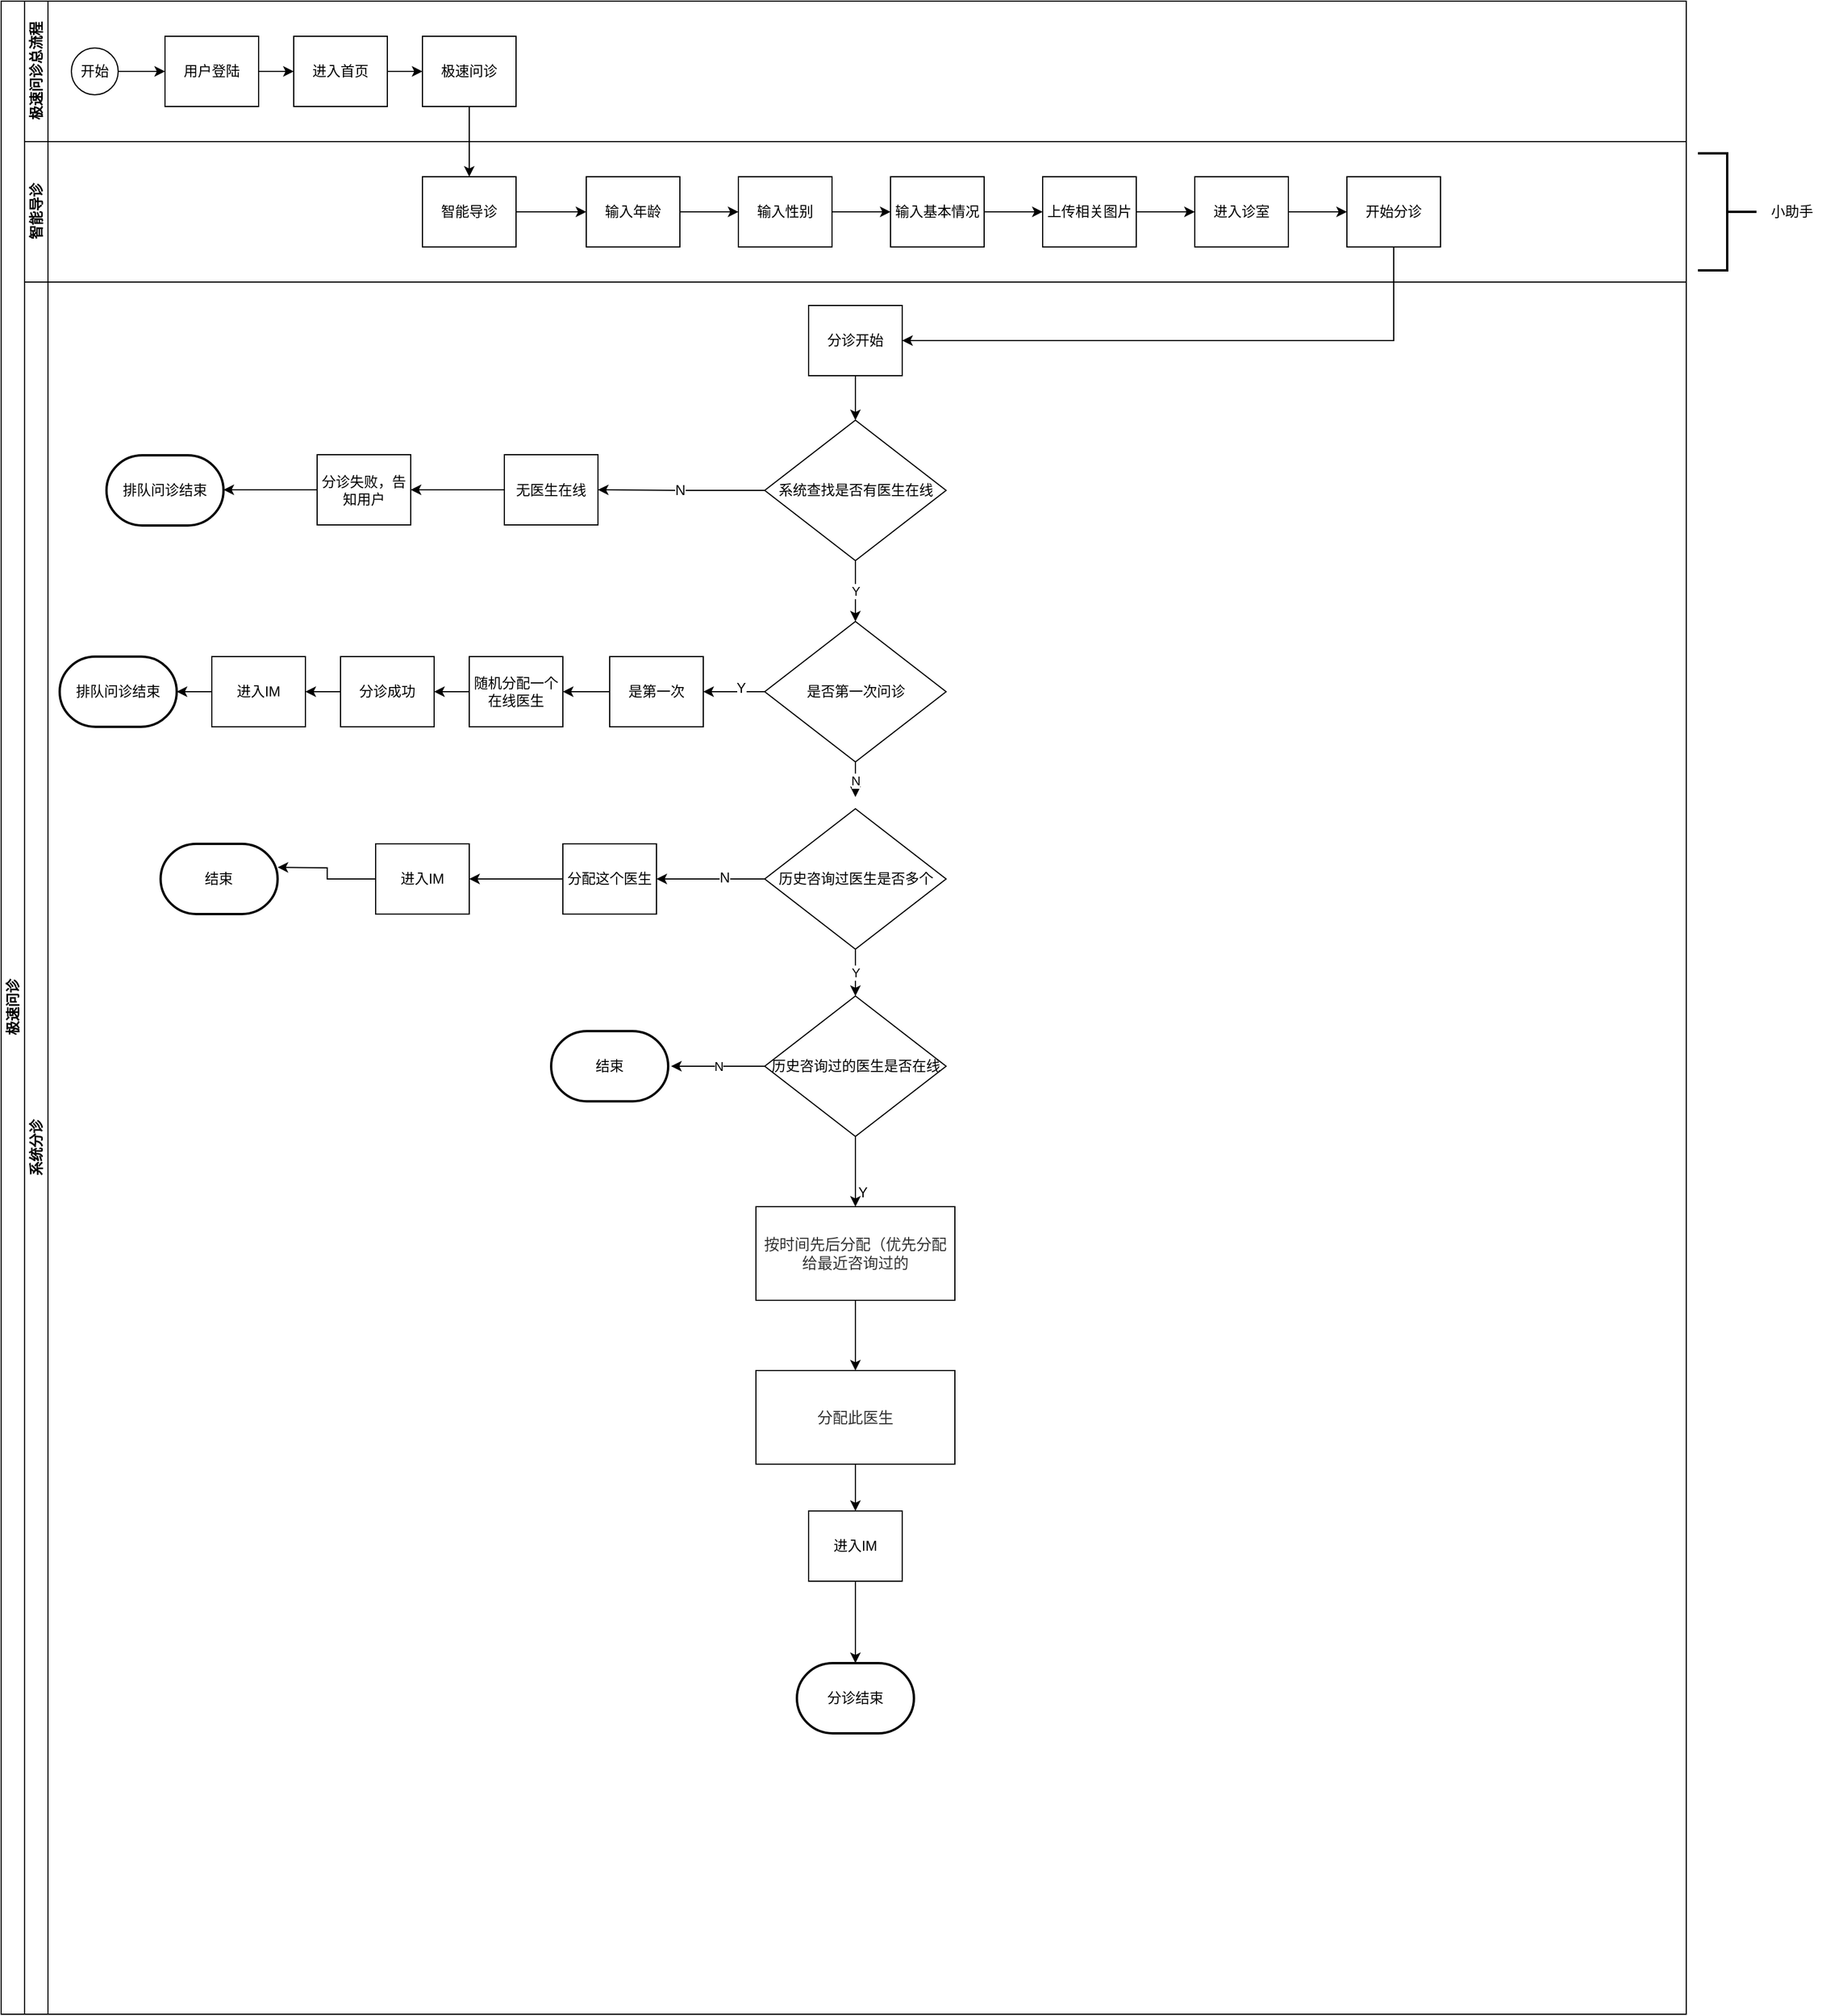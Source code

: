 <mxfile version="12.9.0" type="github">
  <diagram id="prtHgNgQTEPvFCAcTncT" name="Page-1">
    <mxGraphModel dx="822" dy="1602" grid="1" gridSize="10" guides="1" tooltips="1" connect="1" arrows="1" fold="1" page="1" pageScale="1" pageWidth="1654" pageHeight="1169" math="0" shadow="0">
      <root>
        <mxCell id="0" />
        <mxCell id="1" parent="0" />
        <mxCell id="dNxyNK7c78bLwvsdeMH5-19" value="极速问诊" style="swimlane;html=1;childLayout=stackLayout;resizeParent=1;resizeParentMax=0;horizontal=0;startSize=20;horizontalStack=0;" parent="1" vertex="1">
          <mxGeometry x="10" y="120" width="1440" height="1720" as="geometry" />
        </mxCell>
        <mxCell id="dNxyNK7c78bLwvsdeMH5-20" value="极速问诊总流程" style="swimlane;html=1;startSize=20;horizontal=0;" parent="dNxyNK7c78bLwvsdeMH5-19" vertex="1">
          <mxGeometry x="20" width="1420" height="120" as="geometry" />
        </mxCell>
        <mxCell id="dNxyNK7c78bLwvsdeMH5-25" value="" style="edgeStyle=orthogonalEdgeStyle;rounded=0;orthogonalLoop=1;jettySize=auto;html=1;" parent="dNxyNK7c78bLwvsdeMH5-20" source="dNxyNK7c78bLwvsdeMH5-23" target="dNxyNK7c78bLwvsdeMH5-24" edge="1">
          <mxGeometry relative="1" as="geometry" />
        </mxCell>
        <mxCell id="7WOLRkiO_IoQXGCOXDz5-13" value="极速问诊" style="rounded=0;whiteSpace=wrap;html=1;fontFamily=Helvetica;fontSize=12;fontColor=#000000;align=center;" vertex="1" parent="dNxyNK7c78bLwvsdeMH5-20">
          <mxGeometry x="340" y="30" width="80" height="60" as="geometry" />
        </mxCell>
        <mxCell id="7WOLRkiO_IoQXGCOXDz5-10" value="进入首页" style="rounded=0;whiteSpace=wrap;html=1;fontFamily=Helvetica;fontSize=12;fontColor=#000000;align=center;" vertex="1" parent="dNxyNK7c78bLwvsdeMH5-20">
          <mxGeometry x="230" y="30" width="80" height="60" as="geometry" />
        </mxCell>
        <mxCell id="dNxyNK7c78bLwvsdeMH5-23" value="开始" style="ellipse;whiteSpace=wrap;html=1;" parent="dNxyNK7c78bLwvsdeMH5-20" vertex="1">
          <mxGeometry x="40" y="40" width="40" height="40" as="geometry" />
        </mxCell>
        <mxCell id="7WOLRkiO_IoQXGCOXDz5-11" value="" style="edgeStyle=orthogonalEdgeStyle;rounded=0;orthogonalLoop=1;jettySize=auto;html=1;" edge="1" parent="dNxyNK7c78bLwvsdeMH5-20" source="dNxyNK7c78bLwvsdeMH5-24" target="7WOLRkiO_IoQXGCOXDz5-10">
          <mxGeometry relative="1" as="geometry" />
        </mxCell>
        <mxCell id="dNxyNK7c78bLwvsdeMH5-24" value="用户登陆" style="rounded=0;whiteSpace=wrap;html=1;fontFamily=Helvetica;fontSize=12;fontColor=#000000;align=center;" parent="dNxyNK7c78bLwvsdeMH5-20" vertex="1">
          <mxGeometry x="120" y="30" width="80" height="60" as="geometry" />
        </mxCell>
        <mxCell id="7WOLRkiO_IoQXGCOXDz5-14" value="" style="edgeStyle=orthogonalEdgeStyle;rounded=0;orthogonalLoop=1;jettySize=auto;html=1;" edge="1" parent="dNxyNK7c78bLwvsdeMH5-20" source="7WOLRkiO_IoQXGCOXDz5-10" target="7WOLRkiO_IoQXGCOXDz5-13">
          <mxGeometry relative="1" as="geometry" />
        </mxCell>
        <mxCell id="dNxyNK7c78bLwvsdeMH5-21" value="智能导诊" style="swimlane;html=1;startSize=20;horizontal=0;" parent="dNxyNK7c78bLwvsdeMH5-19" vertex="1">
          <mxGeometry x="20" y="120" width="1420" height="120" as="geometry" />
        </mxCell>
        <mxCell id="7WOLRkiO_IoQXGCOXDz5-18" value="" style="edgeStyle=orthogonalEdgeStyle;rounded=0;orthogonalLoop=1;jettySize=auto;html=1;" edge="1" parent="dNxyNK7c78bLwvsdeMH5-21" source="7WOLRkiO_IoQXGCOXDz5-15" target="7WOLRkiO_IoQXGCOXDz5-17">
          <mxGeometry relative="1" as="geometry" />
        </mxCell>
        <mxCell id="7WOLRkiO_IoQXGCOXDz5-26" value="" style="edgeStyle=orthogonalEdgeStyle;rounded=0;orthogonalLoop=1;jettySize=auto;html=1;" edge="1" parent="dNxyNK7c78bLwvsdeMH5-21" source="7WOLRkiO_IoQXGCOXDz5-23" target="7WOLRkiO_IoQXGCOXDz5-25">
          <mxGeometry relative="1" as="geometry" />
        </mxCell>
        <mxCell id="7WOLRkiO_IoQXGCOXDz5-15" value="智能导诊" style="rounded=0;whiteSpace=wrap;html=1;fontFamily=Helvetica;fontSize=12;fontColor=#000000;align=center;" vertex="1" parent="dNxyNK7c78bLwvsdeMH5-21">
          <mxGeometry x="340" y="30" width="80" height="60" as="geometry" />
        </mxCell>
        <mxCell id="7WOLRkiO_IoQXGCOXDz5-20" value="" style="edgeStyle=orthogonalEdgeStyle;rounded=0;orthogonalLoop=1;jettySize=auto;html=1;" edge="1" parent="dNxyNK7c78bLwvsdeMH5-21" source="7WOLRkiO_IoQXGCOXDz5-17" target="7WOLRkiO_IoQXGCOXDz5-19">
          <mxGeometry relative="1" as="geometry" />
        </mxCell>
        <mxCell id="7WOLRkiO_IoQXGCOXDz5-22" value="" style="edgeStyle=orthogonalEdgeStyle;rounded=0;orthogonalLoop=1;jettySize=auto;html=1;" edge="1" parent="dNxyNK7c78bLwvsdeMH5-21" source="7WOLRkiO_IoQXGCOXDz5-19" target="7WOLRkiO_IoQXGCOXDz5-21">
          <mxGeometry relative="1" as="geometry" />
        </mxCell>
        <mxCell id="7WOLRkiO_IoQXGCOXDz5-24" value="" style="edgeStyle=orthogonalEdgeStyle;rounded=0;orthogonalLoop=1;jettySize=auto;html=1;" edge="1" parent="dNxyNK7c78bLwvsdeMH5-21" source="7WOLRkiO_IoQXGCOXDz5-21" target="7WOLRkiO_IoQXGCOXDz5-23">
          <mxGeometry relative="1" as="geometry" />
        </mxCell>
        <mxCell id="7WOLRkiO_IoQXGCOXDz5-29" value="" style="edgeStyle=orthogonalEdgeStyle;rounded=0;orthogonalLoop=1;jettySize=auto;html=1;" edge="1" parent="dNxyNK7c78bLwvsdeMH5-21" source="7WOLRkiO_IoQXGCOXDz5-25" target="7WOLRkiO_IoQXGCOXDz5-28">
          <mxGeometry relative="1" as="geometry" />
        </mxCell>
        <mxCell id="7WOLRkiO_IoQXGCOXDz5-25" value="进入诊室" style="rounded=0;whiteSpace=wrap;html=1;fontFamily=Helvetica;fontSize=12;fontColor=#000000;align=center;" vertex="1" parent="dNxyNK7c78bLwvsdeMH5-21">
          <mxGeometry x="1000" y="30" width="80" height="60" as="geometry" />
        </mxCell>
        <mxCell id="7WOLRkiO_IoQXGCOXDz5-21" value="输入基本情况" style="rounded=0;whiteSpace=wrap;html=1;fontFamily=Helvetica;fontSize=12;fontColor=#000000;align=center;" vertex="1" parent="dNxyNK7c78bLwvsdeMH5-21">
          <mxGeometry x="740" y="30" width="80" height="60" as="geometry" />
        </mxCell>
        <mxCell id="7WOLRkiO_IoQXGCOXDz5-17" value="输入年龄" style="rounded=0;whiteSpace=wrap;html=1;fontFamily=Helvetica;fontSize=12;fontColor=#000000;align=center;" vertex="1" parent="dNxyNK7c78bLwvsdeMH5-21">
          <mxGeometry x="480" y="30" width="80" height="60" as="geometry" />
        </mxCell>
        <mxCell id="7WOLRkiO_IoQXGCOXDz5-19" value="输入性别" style="rounded=0;whiteSpace=wrap;html=1;fontFamily=Helvetica;fontSize=12;fontColor=#000000;align=center;" vertex="1" parent="dNxyNK7c78bLwvsdeMH5-21">
          <mxGeometry x="610" y="30" width="80" height="60" as="geometry" />
        </mxCell>
        <mxCell id="7WOLRkiO_IoQXGCOXDz5-23" value="上传相关图片" style="rounded=0;whiteSpace=wrap;html=1;fontFamily=Helvetica;fontSize=12;fontColor=#000000;align=center;" vertex="1" parent="dNxyNK7c78bLwvsdeMH5-21">
          <mxGeometry x="870" y="30" width="80" height="60" as="geometry" />
        </mxCell>
        <mxCell id="7WOLRkiO_IoQXGCOXDz5-28" value="开始分诊" style="rounded=0;whiteSpace=wrap;html=1;fontFamily=Helvetica;fontSize=12;fontColor=#000000;align=center;" vertex="1" parent="dNxyNK7c78bLwvsdeMH5-21">
          <mxGeometry x="1130" y="30" width="80" height="60" as="geometry" />
        </mxCell>
        <mxCell id="7WOLRkiO_IoQXGCOXDz5-16" value="" style="edgeStyle=orthogonalEdgeStyle;rounded=0;orthogonalLoop=1;jettySize=auto;html=1;" edge="1" parent="dNxyNK7c78bLwvsdeMH5-19" source="7WOLRkiO_IoQXGCOXDz5-13" target="7WOLRkiO_IoQXGCOXDz5-15">
          <mxGeometry relative="1" as="geometry" />
        </mxCell>
        <mxCell id="7WOLRkiO_IoQXGCOXDz5-31" value="" style="edgeStyle=orthogonalEdgeStyle;rounded=0;orthogonalLoop=1;jettySize=auto;html=1;entryX=1;entryY=0.5;entryDx=0;entryDy=0;" edge="1" parent="dNxyNK7c78bLwvsdeMH5-19" source="7WOLRkiO_IoQXGCOXDz5-28" target="7WOLRkiO_IoQXGCOXDz5-30">
          <mxGeometry relative="1" as="geometry">
            <Array as="points">
              <mxPoint x="1190" y="290" />
            </Array>
          </mxGeometry>
        </mxCell>
        <mxCell id="dNxyNK7c78bLwvsdeMH5-22" value="系统分诊" style="swimlane;html=1;startSize=20;horizontal=0;" parent="dNxyNK7c78bLwvsdeMH5-19" vertex="1">
          <mxGeometry x="20" y="240" width="1420" height="1480" as="geometry" />
        </mxCell>
        <mxCell id="7WOLRkiO_IoQXGCOXDz5-41" value="" style="edgeStyle=orthogonalEdgeStyle;rounded=0;orthogonalLoop=1;jettySize=auto;html=1;" edge="1" parent="dNxyNK7c78bLwvsdeMH5-22" source="7WOLRkiO_IoQXGCOXDz5-30" target="7WOLRkiO_IoQXGCOXDz5-32">
          <mxGeometry relative="1" as="geometry" />
        </mxCell>
        <mxCell id="7WOLRkiO_IoQXGCOXDz5-30" value="分诊开始" style="rounded=0;whiteSpace=wrap;html=1;fontFamily=Helvetica;fontSize=12;fontColor=#000000;align=center;" vertex="1" parent="dNxyNK7c78bLwvsdeMH5-22">
          <mxGeometry x="670" y="20" width="80" height="60" as="geometry" />
        </mxCell>
        <mxCell id="7WOLRkiO_IoQXGCOXDz5-35" value="" style="edgeStyle=orthogonalEdgeStyle;rounded=0;orthogonalLoop=1;jettySize=auto;html=1;entryX=1;entryY=0.5;entryDx=0;entryDy=0;" edge="1" parent="dNxyNK7c78bLwvsdeMH5-22" source="7WOLRkiO_IoQXGCOXDz5-32" target="7WOLRkiO_IoQXGCOXDz5-33">
          <mxGeometry relative="1" as="geometry">
            <mxPoint x="575" y="177.5" as="targetPoint" />
          </mxGeometry>
        </mxCell>
        <mxCell id="7WOLRkiO_IoQXGCOXDz5-42" value="N" style="text;html=1;align=center;verticalAlign=middle;resizable=0;points=[];labelBackgroundColor=#ffffff;" vertex="1" connectable="0" parent="7WOLRkiO_IoQXGCOXDz5-35">
          <mxGeometry x="-0.794" y="-2" relative="1" as="geometry">
            <mxPoint x="-58" y="2" as="offset" />
          </mxGeometry>
        </mxCell>
        <mxCell id="7WOLRkiO_IoQXGCOXDz5-37" value="" style="edgeStyle=orthogonalEdgeStyle;rounded=0;orthogonalLoop=1;jettySize=auto;html=1;" edge="1" parent="dNxyNK7c78bLwvsdeMH5-22" source="7WOLRkiO_IoQXGCOXDz5-33" target="7WOLRkiO_IoQXGCOXDz5-36">
          <mxGeometry relative="1" as="geometry" />
        </mxCell>
        <mxCell id="7WOLRkiO_IoQXGCOXDz5-39" value="" style="edgeStyle=orthogonalEdgeStyle;rounded=0;orthogonalLoop=1;jettySize=auto;html=1;" edge="1" parent="dNxyNK7c78bLwvsdeMH5-22" source="7WOLRkiO_IoQXGCOXDz5-36">
          <mxGeometry relative="1" as="geometry">
            <mxPoint x="170" y="177.5" as="targetPoint" />
          </mxGeometry>
        </mxCell>
        <mxCell id="7WOLRkiO_IoQXGCOXDz5-44" value="Y" style="edgeStyle=orthogonalEdgeStyle;rounded=0;orthogonalLoop=1;jettySize=auto;html=1;" edge="1" parent="dNxyNK7c78bLwvsdeMH5-22" source="7WOLRkiO_IoQXGCOXDz5-32" target="7WOLRkiO_IoQXGCOXDz5-43">
          <mxGeometry relative="1" as="geometry" />
        </mxCell>
        <mxCell id="7WOLRkiO_IoQXGCOXDz5-46" value="" style="edgeStyle=orthogonalEdgeStyle;rounded=0;orthogonalLoop=1;jettySize=auto;html=1;" edge="1" parent="dNxyNK7c78bLwvsdeMH5-22" source="7WOLRkiO_IoQXGCOXDz5-43" target="7WOLRkiO_IoQXGCOXDz5-47">
          <mxGeometry relative="1" as="geometry">
            <mxPoint x="552.5" y="350" as="targetPoint" />
          </mxGeometry>
        </mxCell>
        <mxCell id="7WOLRkiO_IoQXGCOXDz5-48" value="Y" style="text;html=1;align=center;verticalAlign=middle;resizable=0;points=[];labelBackgroundColor=#ffffff;" vertex="1" connectable="0" parent="7WOLRkiO_IoQXGCOXDz5-46">
          <mxGeometry x="-0.165" y="-3" relative="1" as="geometry">
            <mxPoint x="1" as="offset" />
          </mxGeometry>
        </mxCell>
        <mxCell id="7WOLRkiO_IoQXGCOXDz5-60" value="N" style="edgeStyle=orthogonalEdgeStyle;rounded=0;orthogonalLoop=1;jettySize=auto;html=1;" edge="1" parent="dNxyNK7c78bLwvsdeMH5-22" source="7WOLRkiO_IoQXGCOXDz5-43">
          <mxGeometry relative="1" as="geometry">
            <mxPoint x="710" y="440" as="targetPoint" />
          </mxGeometry>
        </mxCell>
        <mxCell id="7WOLRkiO_IoQXGCOXDz5-50" value="" style="edgeStyle=orthogonalEdgeStyle;rounded=0;orthogonalLoop=1;jettySize=auto;html=1;" edge="1" parent="dNxyNK7c78bLwvsdeMH5-22" source="7WOLRkiO_IoQXGCOXDz5-47" target="7WOLRkiO_IoQXGCOXDz5-49">
          <mxGeometry relative="1" as="geometry" />
        </mxCell>
        <mxCell id="7WOLRkiO_IoQXGCOXDz5-52" value="" style="edgeStyle=orthogonalEdgeStyle;rounded=0;orthogonalLoop=1;jettySize=auto;html=1;" edge="1" parent="dNxyNK7c78bLwvsdeMH5-22" source="7WOLRkiO_IoQXGCOXDz5-49" target="7WOLRkiO_IoQXGCOXDz5-51">
          <mxGeometry relative="1" as="geometry" />
        </mxCell>
        <mxCell id="7WOLRkiO_IoQXGCOXDz5-57" value="" style="edgeStyle=orthogonalEdgeStyle;rounded=0;orthogonalLoop=1;jettySize=auto;html=1;" edge="1" parent="dNxyNK7c78bLwvsdeMH5-22" source="7WOLRkiO_IoQXGCOXDz5-51" target="7WOLRkiO_IoQXGCOXDz5-55">
          <mxGeometry relative="1" as="geometry" />
        </mxCell>
        <mxCell id="7WOLRkiO_IoQXGCOXDz5-58" value="" style="edgeStyle=orthogonalEdgeStyle;rounded=0;orthogonalLoop=1;jettySize=auto;html=1;" edge="1" parent="dNxyNK7c78bLwvsdeMH5-22" source="7WOLRkiO_IoQXGCOXDz5-55" target="7WOLRkiO_IoQXGCOXDz5-56">
          <mxGeometry relative="1" as="geometry" />
        </mxCell>
        <mxCell id="7WOLRkiO_IoQXGCOXDz5-56" value="排队问诊结束" style="strokeWidth=2;html=1;shape=mxgraph.flowchart.terminator;whiteSpace=wrap;" vertex="1" parent="dNxyNK7c78bLwvsdeMH5-22">
          <mxGeometry x="30" y="320" width="100" height="60" as="geometry" />
        </mxCell>
        <mxCell id="7WOLRkiO_IoQXGCOXDz5-55" value="进入IM" style="rounded=0;whiteSpace=wrap;html=1;fontFamily=Helvetica;fontSize=12;fontColor=#000000;align=center;" vertex="1" parent="dNxyNK7c78bLwvsdeMH5-22">
          <mxGeometry x="160" y="320" width="80" height="60" as="geometry" />
        </mxCell>
        <mxCell id="7WOLRkiO_IoQXGCOXDz5-51" value="分诊成功" style="rounded=0;whiteSpace=wrap;html=1;fontFamily=Helvetica;fontSize=12;fontColor=#000000;align=center;" vertex="1" parent="dNxyNK7c78bLwvsdeMH5-22">
          <mxGeometry x="270" y="320" width="80" height="60" as="geometry" />
        </mxCell>
        <mxCell id="7WOLRkiO_IoQXGCOXDz5-47" value="是第一次" style="rounded=0;whiteSpace=wrap;html=1;fontFamily=Helvetica;fontSize=12;fontColor=#000000;align=center;" vertex="1" parent="dNxyNK7c78bLwvsdeMH5-22">
          <mxGeometry x="500" y="320" width="80" height="60" as="geometry" />
        </mxCell>
        <mxCell id="7WOLRkiO_IoQXGCOXDz5-43" value="是否第一次问诊" style="rhombus;whiteSpace=wrap;html=1;" vertex="1" parent="dNxyNK7c78bLwvsdeMH5-22">
          <mxGeometry x="632.5" y="290" width="155" height="120" as="geometry" />
        </mxCell>
        <mxCell id="7WOLRkiO_IoQXGCOXDz5-49" value="随机分配一个在线医生" style="rounded=0;whiteSpace=wrap;html=1;fontFamily=Helvetica;fontSize=12;fontColor=#000000;align=center;" vertex="1" parent="dNxyNK7c78bLwvsdeMH5-22">
          <mxGeometry x="380" y="320" width="80" height="60" as="geometry" />
        </mxCell>
        <mxCell id="7WOLRkiO_IoQXGCOXDz5-32" value="系统查找是否有医生在线" style="rhombus;whiteSpace=wrap;html=1;" vertex="1" parent="dNxyNK7c78bLwvsdeMH5-22">
          <mxGeometry x="632.5" y="118" width="155" height="120" as="geometry" />
        </mxCell>
        <mxCell id="7WOLRkiO_IoQXGCOXDz5-40" value="排队问诊结束" style="strokeWidth=2;html=1;shape=mxgraph.flowchart.terminator;whiteSpace=wrap;" vertex="1" parent="dNxyNK7c78bLwvsdeMH5-22">
          <mxGeometry x="70" y="148" width="100" height="60" as="geometry" />
        </mxCell>
        <mxCell id="7WOLRkiO_IoQXGCOXDz5-36" value="分诊失败，告知用户" style="rounded=0;whiteSpace=wrap;html=1;fontFamily=Helvetica;fontSize=12;fontColor=#000000;align=center;" vertex="1" parent="dNxyNK7c78bLwvsdeMH5-22">
          <mxGeometry x="250" y="147.5" width="80" height="60" as="geometry" />
        </mxCell>
        <mxCell id="7WOLRkiO_IoQXGCOXDz5-33" value="无医生在线" style="rounded=0;whiteSpace=wrap;html=1;fontFamily=Helvetica;fontSize=12;fontColor=#000000;align=center;" vertex="1" parent="dNxyNK7c78bLwvsdeMH5-22">
          <mxGeometry x="410" y="147.5" width="80" height="60" as="geometry" />
        </mxCell>
        <mxCell id="7WOLRkiO_IoQXGCOXDz5-81" value="" style="edgeStyle=orthogonalEdgeStyle;rounded=0;orthogonalLoop=1;jettySize=auto;html=1;" edge="1" parent="dNxyNK7c78bLwvsdeMH5-22" source="7WOLRkiO_IoQXGCOXDz5-79" target="7WOLRkiO_IoQXGCOXDz5-80">
          <mxGeometry relative="1" as="geometry" />
        </mxCell>
        <mxCell id="7WOLRkiO_IoQXGCOXDz5-75" value="结束" style="strokeWidth=2;html=1;shape=mxgraph.flowchart.terminator;whiteSpace=wrap;" vertex="1" parent="dNxyNK7c78bLwvsdeMH5-22">
          <mxGeometry x="116.25" y="480" width="100" height="60" as="geometry" />
        </mxCell>
        <mxCell id="7WOLRkiO_IoQXGCOXDz5-71" value="进入IM" style="rounded=0;whiteSpace=wrap;html=1;fontFamily=Helvetica;fontSize=12;fontColor=#000000;align=center;" vertex="1" parent="dNxyNK7c78bLwvsdeMH5-22">
          <mxGeometry x="300" y="480" width="80" height="60" as="geometry" />
        </mxCell>
        <mxCell id="7WOLRkiO_IoQXGCOXDz5-69" value="分配这个医生" style="rounded=0;whiteSpace=wrap;html=1;fontFamily=Helvetica;fontSize=12;fontColor=#000000;align=center;" vertex="1" parent="dNxyNK7c78bLwvsdeMH5-22">
          <mxGeometry x="460" y="480" width="80" height="60" as="geometry" />
        </mxCell>
        <mxCell id="7WOLRkiO_IoQXGCOXDz5-92" value="Y" style="edgeStyle=orthogonalEdgeStyle;rounded=0;orthogonalLoop=1;jettySize=auto;html=1;" edge="1" parent="dNxyNK7c78bLwvsdeMH5-22" source="7WOLRkiO_IoQXGCOXDz5-66" target="7WOLRkiO_IoQXGCOXDz5-89">
          <mxGeometry relative="1" as="geometry" />
        </mxCell>
        <mxCell id="7WOLRkiO_IoQXGCOXDz5-66" value="历史咨询过医生是否多个" style="rhombus;whiteSpace=wrap;html=1;" vertex="1" parent="dNxyNK7c78bLwvsdeMH5-22">
          <mxGeometry x="632.5" y="450" width="155" height="120" as="geometry" />
        </mxCell>
        <mxCell id="7WOLRkiO_IoQXGCOXDz5-74" value="" style="edgeStyle=orthogonalEdgeStyle;rounded=0;orthogonalLoop=1;jettySize=auto;html=1;" edge="1" parent="dNxyNK7c78bLwvsdeMH5-22" source="7WOLRkiO_IoQXGCOXDz5-71">
          <mxGeometry relative="1" as="geometry">
            <mxPoint x="216.25" y="500" as="targetPoint" />
          </mxGeometry>
        </mxCell>
        <mxCell id="7WOLRkiO_IoQXGCOXDz5-72" value="" style="edgeStyle=orthogonalEdgeStyle;rounded=0;orthogonalLoop=1;jettySize=auto;html=1;" edge="1" parent="dNxyNK7c78bLwvsdeMH5-22" source="7WOLRkiO_IoQXGCOXDz5-69" target="7WOLRkiO_IoQXGCOXDz5-71">
          <mxGeometry relative="1" as="geometry" />
        </mxCell>
        <mxCell id="7WOLRkiO_IoQXGCOXDz5-68" value="" style="edgeStyle=orthogonalEdgeStyle;rounded=0;orthogonalLoop=1;jettySize=auto;html=1;entryX=1;entryY=0.5;entryDx=0;entryDy=0;entryPerimeter=0;" edge="1" parent="dNxyNK7c78bLwvsdeMH5-22" source="7WOLRkiO_IoQXGCOXDz5-66" target="7WOLRkiO_IoQXGCOXDz5-69">
          <mxGeometry relative="1" as="geometry">
            <mxPoint x="548.75" y="490" as="targetPoint" />
          </mxGeometry>
        </mxCell>
        <mxCell id="7WOLRkiO_IoQXGCOXDz5-70" value="N" style="text;html=1;align=center;verticalAlign=middle;resizable=0;points=[];labelBackgroundColor=#ffffff;" vertex="1" connectable="0" parent="7WOLRkiO_IoQXGCOXDz5-68">
          <mxGeometry x="-0.237" y="-1" relative="1" as="geometry">
            <mxPoint x="1" as="offset" />
          </mxGeometry>
        </mxCell>
        <mxCell id="7WOLRkiO_IoQXGCOXDz5-88" value="N" style="edgeStyle=orthogonalEdgeStyle;rounded=0;orthogonalLoop=1;jettySize=auto;html=1;" edge="1" parent="dNxyNK7c78bLwvsdeMH5-22" source="7WOLRkiO_IoQXGCOXDz5-89">
          <mxGeometry relative="1" as="geometry">
            <mxPoint x="552.5" y="670" as="targetPoint" />
          </mxGeometry>
        </mxCell>
        <mxCell id="7WOLRkiO_IoQXGCOXDz5-90" value="结束" style="strokeWidth=2;html=1;shape=mxgraph.flowchart.terminator;whiteSpace=wrap;" vertex="1" parent="dNxyNK7c78bLwvsdeMH5-22">
          <mxGeometry x="450" y="640" width="100" height="60" as="geometry" />
        </mxCell>
        <mxCell id="7WOLRkiO_IoQXGCOXDz5-91" value="" style="edgeStyle=orthogonalEdgeStyle;rounded=0;orthogonalLoop=1;jettySize=auto;html=1;" edge="1" parent="dNxyNK7c78bLwvsdeMH5-22" source="7WOLRkiO_IoQXGCOXDz5-89" target="7WOLRkiO_IoQXGCOXDz5-79">
          <mxGeometry relative="1" as="geometry" />
        </mxCell>
        <mxCell id="7WOLRkiO_IoQXGCOXDz5-89" value="历史咨询过的医生是否在线" style="rhombus;whiteSpace=wrap;html=1;" vertex="1" parent="dNxyNK7c78bLwvsdeMH5-22">
          <mxGeometry x="632.5" y="610" width="155" height="120" as="geometry" />
        </mxCell>
        <mxCell id="7WOLRkiO_IoQXGCOXDz5-83" value="" style="edgeStyle=orthogonalEdgeStyle;rounded=0;orthogonalLoop=1;jettySize=auto;html=1;" edge="1" parent="dNxyNK7c78bLwvsdeMH5-22" source="7WOLRkiO_IoQXGCOXDz5-80" target="7WOLRkiO_IoQXGCOXDz5-82">
          <mxGeometry relative="1" as="geometry" />
        </mxCell>
        <mxCell id="7WOLRkiO_IoQXGCOXDz5-79" value="&lt;span style=&quot;color: rgb(51 , 51 , 51) ; font-family: , &amp;#34;pingfang sc&amp;#34; ; font-size: 13px&quot;&gt;按时间先后分配（优先分配给最近咨询过的&lt;/span&gt;" style="rounded=0;whiteSpace=wrap;html=1;fontFamily=Helvetica;fontSize=12;fontColor=#000000;align=center;" vertex="1" parent="dNxyNK7c78bLwvsdeMH5-22">
          <mxGeometry x="625" y="790" width="170" height="80" as="geometry" />
        </mxCell>
        <mxCell id="7WOLRkiO_IoQXGCOXDz5-85" value="" style="edgeStyle=orthogonalEdgeStyle;rounded=0;orthogonalLoop=1;jettySize=auto;html=1;" edge="1" parent="dNxyNK7c78bLwvsdeMH5-22" source="7WOLRkiO_IoQXGCOXDz5-82" target="7WOLRkiO_IoQXGCOXDz5-84">
          <mxGeometry relative="1" as="geometry" />
        </mxCell>
        <mxCell id="7WOLRkiO_IoQXGCOXDz5-80" value="&lt;span style=&quot;color: rgb(51 , 51 , 51) ; font-family: , &amp;#34;pingfang sc&amp;#34; ; font-size: 13px&quot;&gt;分配此医生&lt;/span&gt;" style="rounded=0;whiteSpace=wrap;html=1;fontFamily=Helvetica;fontSize=12;fontColor=#000000;align=center;" vertex="1" parent="dNxyNK7c78bLwvsdeMH5-22">
          <mxGeometry x="625" y="930" width="170" height="80" as="geometry" />
        </mxCell>
        <mxCell id="7WOLRkiO_IoQXGCOXDz5-82" value="进入IM" style="rounded=0;whiteSpace=wrap;html=1;fontFamily=Helvetica;fontSize=12;fontColor=#000000;align=center;" vertex="1" parent="dNxyNK7c78bLwvsdeMH5-22">
          <mxGeometry x="670" y="1050" width="80" height="60" as="geometry" />
        </mxCell>
        <mxCell id="7WOLRkiO_IoQXGCOXDz5-93" value="Y" style="text;html=1;align=center;verticalAlign=middle;resizable=0;points=[];autosize=1;" vertex="1" parent="dNxyNK7c78bLwvsdeMH5-22">
          <mxGeometry x="706" y="768" width="20" height="20" as="geometry" />
        </mxCell>
        <mxCell id="7WOLRkiO_IoQXGCOXDz5-84" value="分诊结束" style="strokeWidth=2;html=1;shape=mxgraph.flowchart.terminator;whiteSpace=wrap;" vertex="1" parent="dNxyNK7c78bLwvsdeMH5-22">
          <mxGeometry x="660" y="1180" width="100" height="60" as="geometry" />
        </mxCell>
        <mxCell id="7WOLRkiO_IoQXGCOXDz5-86" value="" style="strokeWidth=2;html=1;shape=mxgraph.flowchart.annotation_2;align=left;labelPosition=right;pointerEvents=1;rotation=-180;" vertex="1" parent="1">
          <mxGeometry x="1460" y="250" width="50" height="100" as="geometry" />
        </mxCell>
        <mxCell id="7WOLRkiO_IoQXGCOXDz5-87" value="小助手" style="text;html=1;align=center;verticalAlign=middle;resizable=0;points=[];autosize=1;" vertex="1" parent="1">
          <mxGeometry x="1515" y="290" width="50" height="20" as="geometry" />
        </mxCell>
      </root>
    </mxGraphModel>
  </diagram>
</mxfile>
